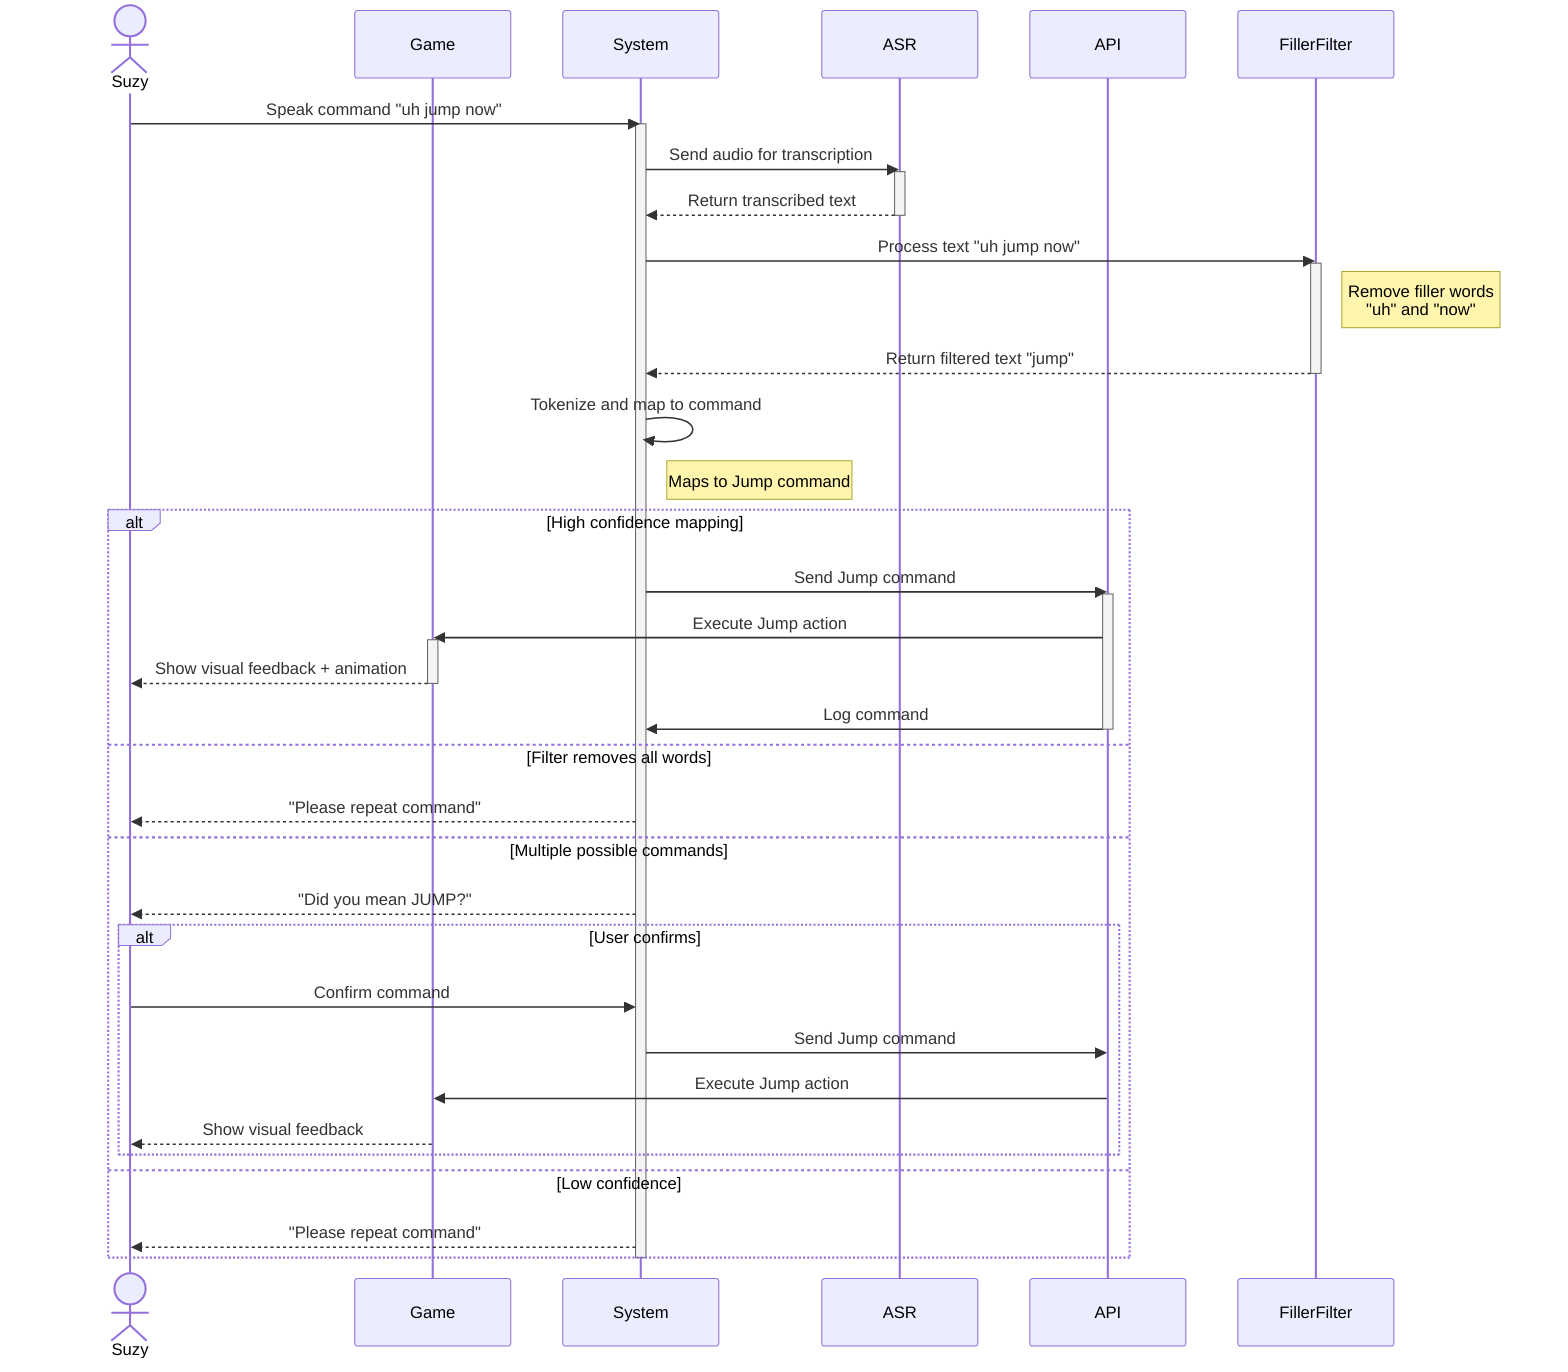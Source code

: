 sequenceDiagram
    actor Suzy
    participant Game
    participant System
    participant ASR
    participant API
    participant FillerFilter
    
    Suzy->>System: Speak command "uh jump now"
    activate System
    System->>ASR: Send audio for transcription
    activate ASR
    ASR-->>System: Return transcribed text
    deactivate ASR
    
    System->>FillerFilter: Process text "uh jump now"
    activate FillerFilter
    Note right of FillerFilter: Remove filler words<br/>"uh" and "now"
    FillerFilter-->>System: Return filtered text "jump"
    deactivate FillerFilter
    
    System->>System: Tokenize and map to command
    Note right of System: Maps to Jump command
    
    alt High confidence mapping
        System->>API: Send Jump command
        activate API
        API->>Game: Execute Jump action
        activate Game
        Game-->>Suzy: Show visual feedback + animation
        deactivate Game
        API->>System: Log command
        deactivate API
    else Filter removes all words
        System-->>Suzy: "Please repeat command"
    else Multiple possible commands
        System-->>Suzy: "Did you mean JUMP?"
        alt User confirms
            Suzy->>System: Confirm command
            System->>API: Send Jump command
            API->>Game: Execute Jump action
            Game-->>Suzy: Show visual feedback
        end
    else Low confidence
        System-->>Suzy: "Please repeat command"
    end
    deactivate System